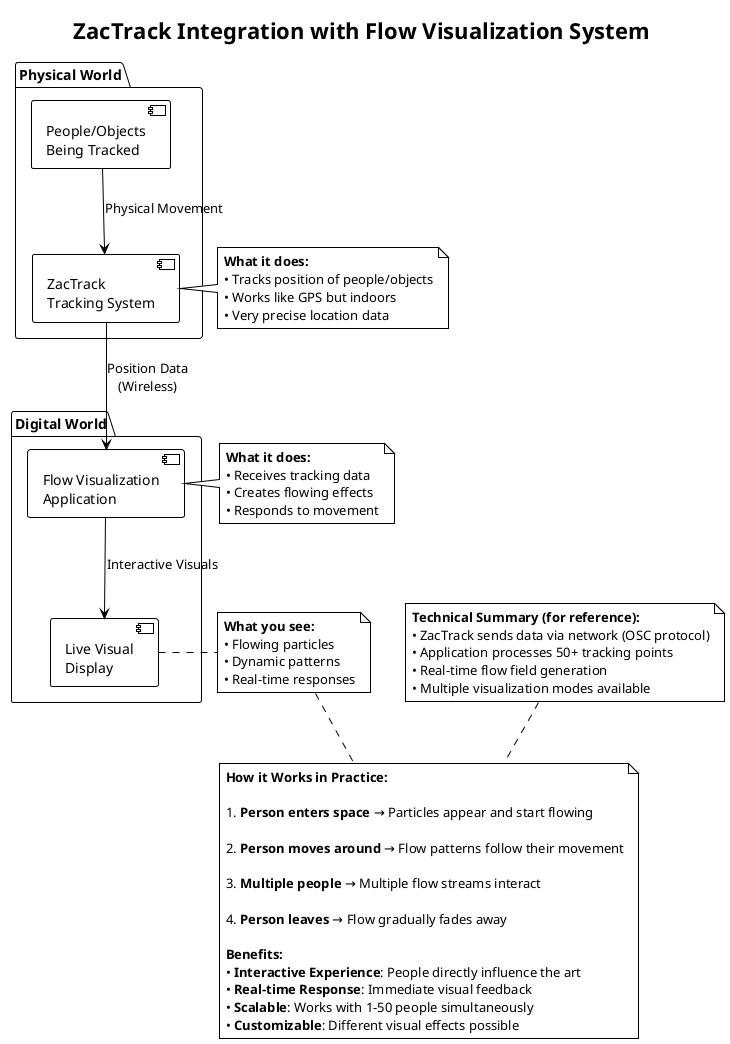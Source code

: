 @startuml ZacTrack Flow System - High Level Overview
!theme plain
title ZacTrack Integration with Flow Visualization System

' Define main components with simpler names
package "Physical World" {
  [People/Objects\nBeing Tracked] as People
  [ZacTrack\nTracking System] as ZacTrack
}

package "Digital World" {
  [Flow Visualization\nApplication] as FlowApp
  [Live Visual\nDisplay] as Display
}

' Simple flow
People --> ZacTrack : "Physical Movement"
note right of ZacTrack
  **What it does:**
  • Tracks position of people/objects
  • Works like GPS but indoors
  • Very precise location data
end note

ZacTrack --> FlowApp : "Position Data\n(Wireless)"
note right of FlowApp
  **What it does:**
  • Receives tracking data
  • Creates flowing effects
  • Responds to movement
end note

FlowApp --> Display : "Interactive Visuals"
note right of Display
  **What you see:**
  • Flowing particles
  • Dynamic patterns
  • Real-time responses
end note

' Add interaction examples
note bottom
  **How it Works in Practice:**
  
  1. **Person enters space** → Particles appear and start flowing
  
  2. **Person moves around** → Flow patterns follow their movement
  
  3. **Multiple people** → Multiple flow streams interact
  
  4. **Person leaves** → Flow gradually fades away
  
  **Benefits:**
  • **Interactive Experience**: People directly influence the art
  • **Real-time Response**: Immediate visual feedback
  • **Scalable**: Works with 1-50 people simultaneously
  • **Customizable**: Different visual effects possible
end note

' Add technical summary for reference
note top
  **Technical Summary (for reference):**
  • ZacTrack sends data via network (OSC protocol)
  • Application processes 50+ tracking points
  • Real-time flow field generation
  • Multiple visualization modes available
end note

@enduml